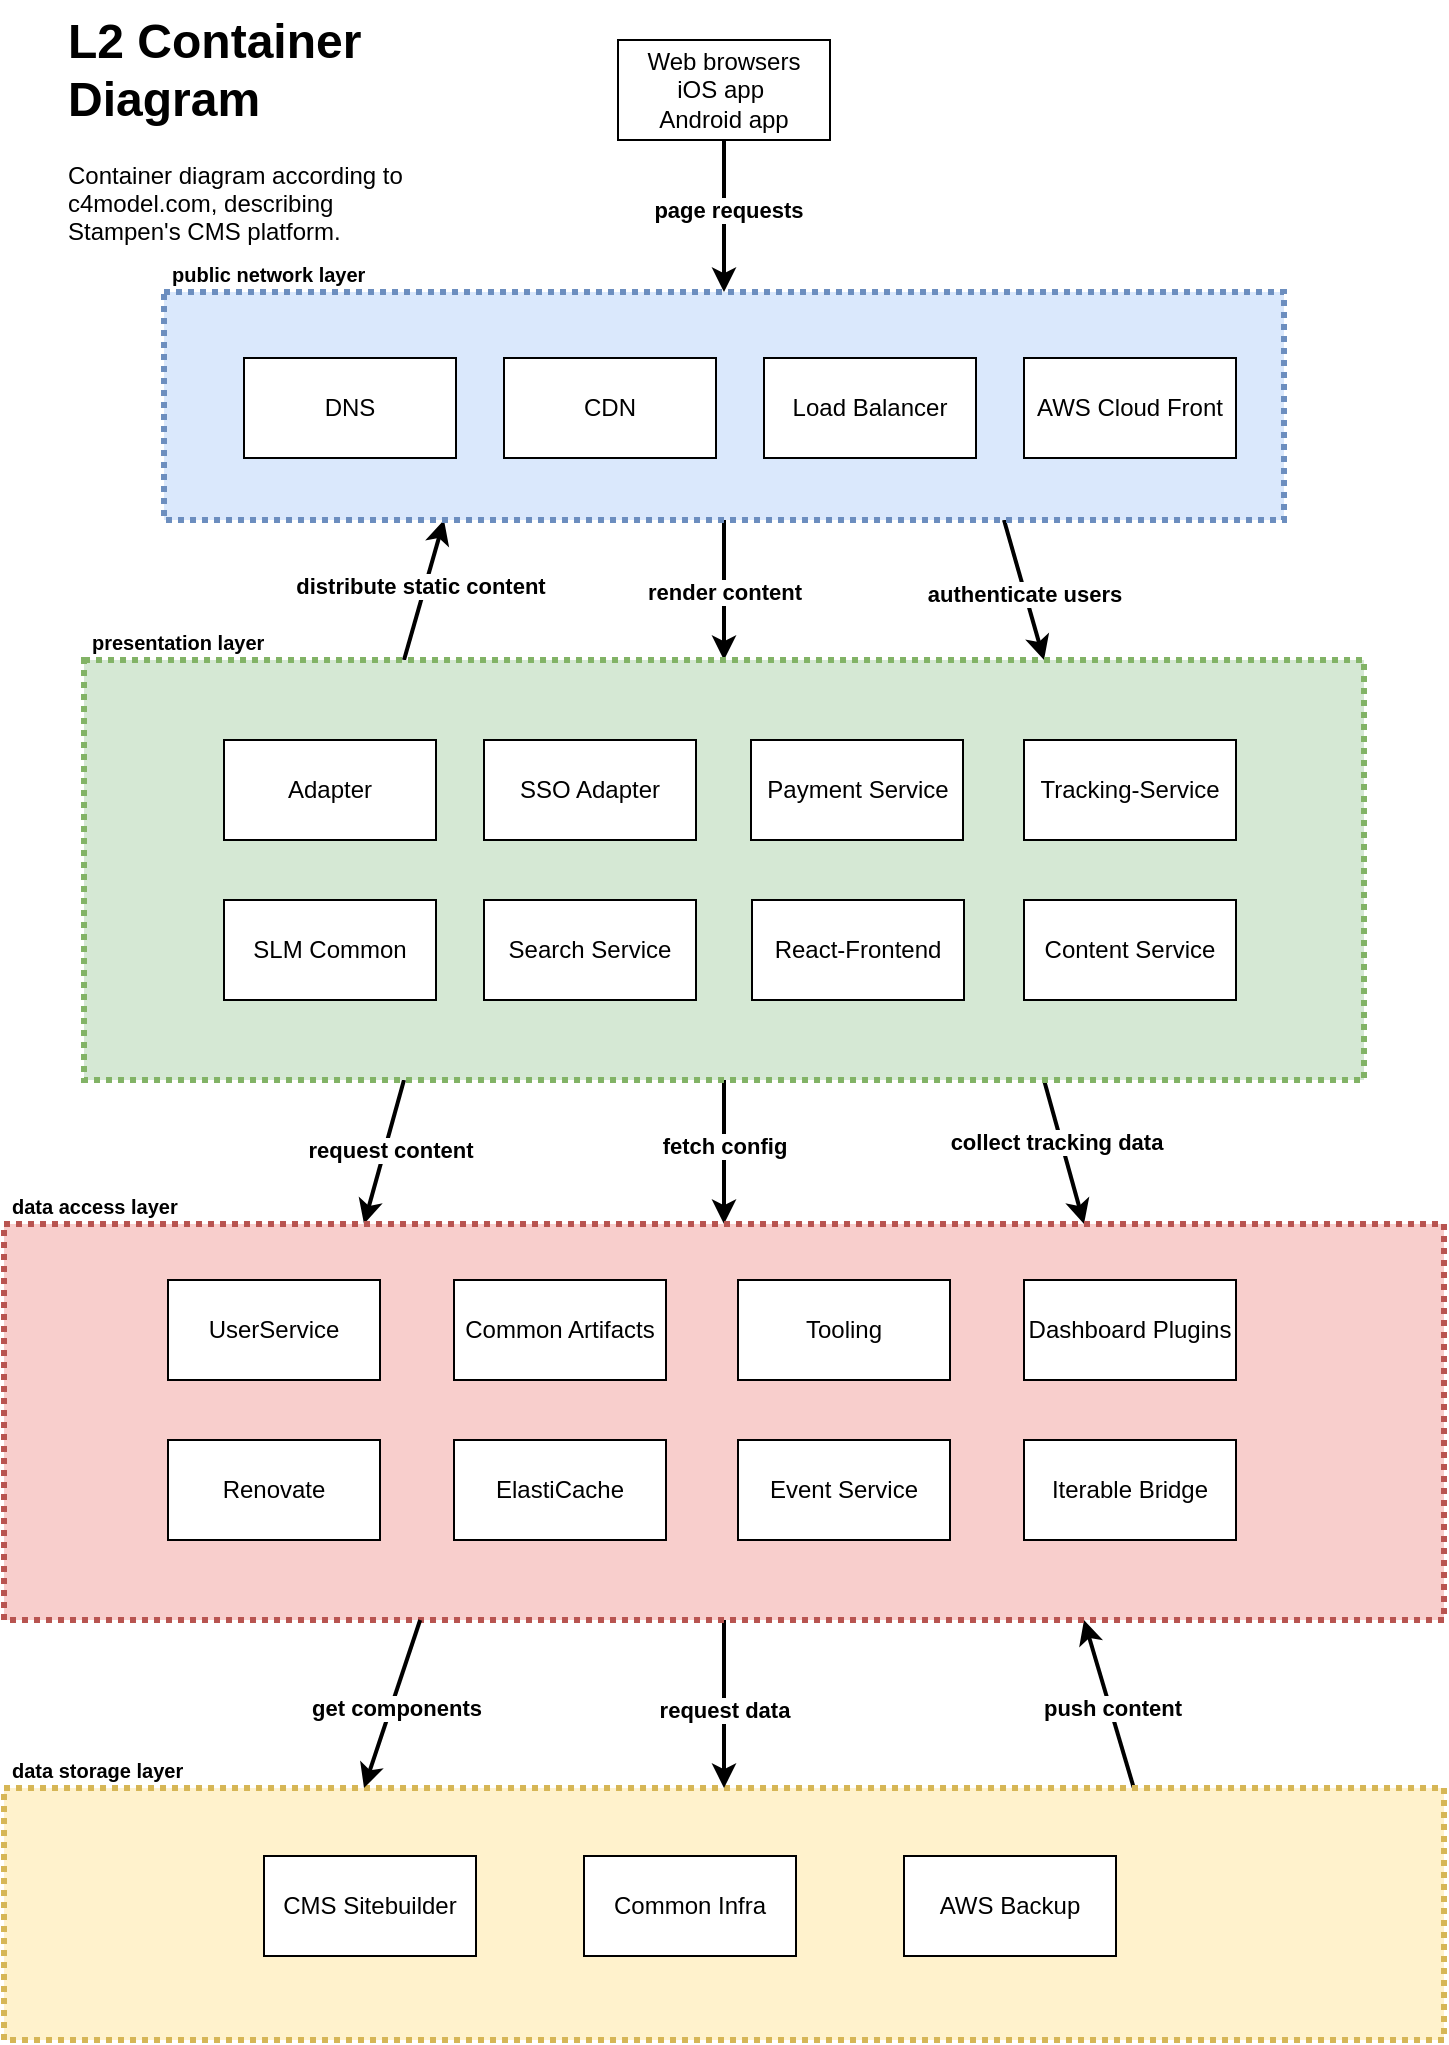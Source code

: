 <mxfile version="26.0.9">
  <diagram name="Page-1" id="uLC97kkECrQcUkzZvFg0">
    <mxGraphModel dx="962" dy="573" grid="1" gridSize="10" guides="1" tooltips="1" connect="1" arrows="1" fold="1" page="1" pageScale="1" pageWidth="827" pageHeight="1169" math="0" shadow="0">
      <root>
        <mxCell id="0" />
        <mxCell id="1" parent="0" />
        <mxCell id="zGbDaNfx95HRnWShP1by-7" style="rounded=0;orthogonalLoop=1;jettySize=auto;html=1;exitX=0.785;exitY=0.008;exitDx=0;exitDy=0;entryX=0.75;entryY=1;entryDx=0;entryDy=0;strokeWidth=2;exitPerimeter=0;" parent="1" source="zGbDaNfx95HRnWShP1by-1" target="e5545xmRH3Jb9SJGrrUb-4" edge="1">
          <mxGeometry relative="1" as="geometry" />
        </mxCell>
        <mxCell id="zGbDaNfx95HRnWShP1by-8" value="push content" style="edgeLabel;html=1;align=center;verticalAlign=middle;resizable=0;points=[];fontStyle=1" parent="zGbDaNfx95HRnWShP1by-7" vertex="1" connectable="0">
          <mxGeometry x="-0.037" y="-1" relative="1" as="geometry">
            <mxPoint as="offset" />
          </mxGeometry>
        </mxCell>
        <mxCell id="zGbDaNfx95HRnWShP1by-1" value="data storage layer" style="rounded=0;whiteSpace=wrap;html=1;labelPosition=center;verticalLabelPosition=top;align=left;verticalAlign=bottom;spacingLeft=2;spacingTop=-2;fillColor=#fff2cc;fillStyle=auto;dashed=1;fontSize=10;strokeColor=#d6b656;fontStyle=1;strokeWidth=3;dashPattern=1 1;" parent="1" vertex="1">
          <mxGeometry x="40" y="904" width="720" height="126" as="geometry" />
        </mxCell>
        <mxCell id="e5545xmRH3Jb9SJGrrUb-16" style="edgeStyle=orthogonalEdgeStyle;rounded=0;orthogonalLoop=1;jettySize=auto;html=1;exitX=0.5;exitY=1;exitDx=0;exitDy=0;entryX=0.5;entryY=0;entryDx=0;entryDy=0;strokeWidth=2;" parent="1" source="e5545xmRH3Jb9SJGrrUb-2" target="e5545xmRH3Jb9SJGrrUb-3" edge="1">
          <mxGeometry relative="1" as="geometry" />
        </mxCell>
        <mxCell id="e5545xmRH3Jb9SJGrrUb-17" value="render content" style="edgeLabel;html=1;align=center;verticalAlign=middle;resizable=0;points=[];fontStyle=1" parent="e5545xmRH3Jb9SJGrrUb-16" vertex="1" connectable="0">
          <mxGeometry x="0.033" y="-2" relative="1" as="geometry">
            <mxPoint x="2" as="offset" />
          </mxGeometry>
        </mxCell>
        <mxCell id="e5545xmRH3Jb9SJGrrUb-29" style="rounded=0;orthogonalLoop=1;jettySize=auto;html=1;exitX=0.75;exitY=1;exitDx=0;exitDy=0;entryX=0.75;entryY=0;entryDx=0;entryDy=0;strokeWidth=2;" parent="1" source="e5545xmRH3Jb9SJGrrUb-2" target="e5545xmRH3Jb9SJGrrUb-3" edge="1">
          <mxGeometry relative="1" as="geometry" />
        </mxCell>
        <mxCell id="e5545xmRH3Jb9SJGrrUb-30" value="authenticate users" style="edgeLabel;html=1;align=center;verticalAlign=middle;resizable=0;points=[];fontStyle=1" parent="e5545xmRH3Jb9SJGrrUb-29" vertex="1" connectable="0">
          <mxGeometry x="0.05" y="-1" relative="1" as="geometry">
            <mxPoint as="offset" />
          </mxGeometry>
        </mxCell>
        <mxCell id="e5545xmRH3Jb9SJGrrUb-52" style="rounded=0;orthogonalLoop=1;jettySize=auto;html=1;exitX=0.25;exitY=1;exitDx=0;exitDy=0;entryX=0.25;entryY=0;entryDx=0;entryDy=0;strokeWidth=2;startArrow=classic;startFill=1;endArrow=none;" parent="1" source="e5545xmRH3Jb9SJGrrUb-2" target="e5545xmRH3Jb9SJGrrUb-3" edge="1">
          <mxGeometry relative="1" as="geometry">
            <Array as="points" />
          </mxGeometry>
        </mxCell>
        <mxCell id="e5545xmRH3Jb9SJGrrUb-53" value="distribute static content" style="edgeLabel;html=1;align=center;verticalAlign=middle;resizable=0;points=[];fontStyle=1" parent="e5545xmRH3Jb9SJGrrUb-52" vertex="1" connectable="0">
          <mxGeometry x="-0.04" y="-3" relative="1" as="geometry">
            <mxPoint as="offset" />
          </mxGeometry>
        </mxCell>
        <mxCell id="e5545xmRH3Jb9SJGrrUb-2" value="public network layer" style="rounded=0;whiteSpace=wrap;html=1;labelPosition=center;verticalLabelPosition=top;align=left;verticalAlign=bottom;spacingLeft=2;spacingTop=-2;fillColor=#dae8fc;fillStyle=solid;dashed=1;fontSize=10;strokeColor=#6c8ebf;gradientColor=none;fontStyle=1;strokeWidth=3;dashPattern=1 1;" parent="1" vertex="1">
          <mxGeometry x="120" y="156" width="560" height="114" as="geometry" />
        </mxCell>
        <mxCell id="e5545xmRH3Jb9SJGrrUb-20" style="rounded=0;orthogonalLoop=1;jettySize=auto;html=1;exitX=0.25;exitY=1;exitDx=0;exitDy=0;entryX=0.25;entryY=0;entryDx=0;entryDy=0;strokeWidth=2;" parent="1" source="e5545xmRH3Jb9SJGrrUb-3" target="e5545xmRH3Jb9SJGrrUb-4" edge="1">
          <mxGeometry relative="1" as="geometry" />
        </mxCell>
        <mxCell id="e5545xmRH3Jb9SJGrrUb-21" value="request content" style="edgeLabel;html=1;align=center;verticalAlign=middle;resizable=0;points=[];fontStyle=1" parent="e5545xmRH3Jb9SJGrrUb-20" vertex="1" connectable="0">
          <mxGeometry x="-0.057" y="2" relative="1" as="geometry">
            <mxPoint as="offset" />
          </mxGeometry>
        </mxCell>
        <mxCell id="e5545xmRH3Jb9SJGrrUb-24" style="edgeStyle=orthogonalEdgeStyle;rounded=0;orthogonalLoop=1;jettySize=auto;html=1;exitX=0.5;exitY=1;exitDx=0;exitDy=0;strokeWidth=2;" parent="1" source="e5545xmRH3Jb9SJGrrUb-3" target="e5545xmRH3Jb9SJGrrUb-4" edge="1">
          <mxGeometry relative="1" as="geometry" />
        </mxCell>
        <mxCell id="e5545xmRH3Jb9SJGrrUb-25" value="fetch config" style="edgeLabel;html=1;align=center;verticalAlign=middle;resizable=0;points=[];fontStyle=1" parent="e5545xmRH3Jb9SJGrrUb-24" vertex="1" connectable="0">
          <mxGeometry x="-0.08" relative="1" as="geometry">
            <mxPoint as="offset" />
          </mxGeometry>
        </mxCell>
        <mxCell id="e5545xmRH3Jb9SJGrrUb-26" style="rounded=0;orthogonalLoop=1;jettySize=auto;html=1;exitX=0.75;exitY=1;exitDx=0;exitDy=0;entryX=0.75;entryY=0;entryDx=0;entryDy=0;strokeWidth=2;" parent="1" source="e5545xmRH3Jb9SJGrrUb-3" target="e5545xmRH3Jb9SJGrrUb-4" edge="1">
          <mxGeometry relative="1" as="geometry" />
        </mxCell>
        <mxCell id="e5545xmRH3Jb9SJGrrUb-27" value="collect tracking data" style="edgeLabel;html=1;align=center;verticalAlign=middle;resizable=0;points=[];fontStyle=1" parent="e5545xmRH3Jb9SJGrrUb-26" vertex="1" connectable="0">
          <mxGeometry x="-0.159" y="-3" relative="1" as="geometry">
            <mxPoint as="offset" />
          </mxGeometry>
        </mxCell>
        <mxCell id="e5545xmRH3Jb9SJGrrUb-3" value="presentation layer" style="rounded=0;whiteSpace=wrap;html=1;labelPosition=center;verticalLabelPosition=top;align=left;verticalAlign=bottom;spacingLeft=2;spacingTop=-2;fillColor=#d5e8d4;fillStyle=auto;dashed=1;fontSize=10;strokeColor=#82b366;fontStyle=1;strokeWidth=3;dashPattern=1 1;" parent="1" vertex="1">
          <mxGeometry x="80" y="340" width="640" height="210" as="geometry" />
        </mxCell>
        <mxCell id="zGbDaNfx95HRnWShP1by-2" style="edgeStyle=orthogonalEdgeStyle;rounded=0;orthogonalLoop=1;jettySize=auto;html=1;exitX=0.5;exitY=1;exitDx=0;exitDy=0;strokeWidth=2;" parent="1" source="e5545xmRH3Jb9SJGrrUb-4" target="zGbDaNfx95HRnWShP1by-1" edge="1">
          <mxGeometry relative="1" as="geometry" />
        </mxCell>
        <mxCell id="zGbDaNfx95HRnWShP1by-3" value="&lt;b&gt;request data&lt;/b&gt;" style="edgeLabel;html=1;align=center;verticalAlign=middle;resizable=0;points=[];" parent="zGbDaNfx95HRnWShP1by-2" vertex="1" connectable="0">
          <mxGeometry x="0.083" y="1" relative="1" as="geometry">
            <mxPoint x="-1" y="-1" as="offset" />
          </mxGeometry>
        </mxCell>
        <mxCell id="e5545xmRH3Jb9SJGrrUb-4" value="data access layer" style="rounded=0;whiteSpace=wrap;html=1;labelPosition=center;verticalLabelPosition=top;align=left;verticalAlign=bottom;spacingLeft=2;spacingTop=-2;fillColor=#f8cecc;fillStyle=auto;dashed=1;fontSize=10;strokeColor=#b85450;fontStyle=1;strokeWidth=3;dashPattern=1 1;" parent="1" vertex="1">
          <mxGeometry x="40" y="622" width="720" height="198" as="geometry" />
        </mxCell>
        <mxCell id="e5545xmRH3Jb9SJGrrUb-8" value="SSO Adapter" style="rounded=0;whiteSpace=wrap;html=1;" parent="1" vertex="1">
          <mxGeometry x="280" y="380" width="106" height="50" as="geometry" />
        </mxCell>
        <mxCell id="e5545xmRH3Jb9SJGrrUb-9" value="UserService" style="rounded=0;whiteSpace=wrap;html=1;" parent="1" vertex="1">
          <mxGeometry x="122" y="650" width="106" height="50" as="geometry" />
        </mxCell>
        <mxCell id="e5545xmRH3Jb9SJGrrUb-10" value="Tracking-Service" style="rounded=0;whiteSpace=wrap;html=1;" parent="1" vertex="1">
          <mxGeometry x="550" y="380" width="106" height="50" as="geometry" />
        </mxCell>
        <mxCell id="e5545xmRH3Jb9SJGrrUb-18" style="rounded=0;orthogonalLoop=1;jettySize=auto;html=1;exitX=0.5;exitY=1;exitDx=0;exitDy=0;entryX=0.5;entryY=0;entryDx=0;entryDy=0;strokeWidth=2;" parent="1" source="e5545xmRH3Jb9SJGrrUb-11" target="e5545xmRH3Jb9SJGrrUb-2" edge="1">
          <mxGeometry relative="1" as="geometry" />
        </mxCell>
        <mxCell id="e5545xmRH3Jb9SJGrrUb-32" value="page requests" style="edgeLabel;html=1;align=center;verticalAlign=middle;resizable=0;points=[];fontStyle=1" parent="e5545xmRH3Jb9SJGrrUb-18" vertex="1" connectable="0">
          <mxGeometry x="-0.086" y="2" relative="1" as="geometry">
            <mxPoint as="offset" />
          </mxGeometry>
        </mxCell>
        <mxCell id="e5545xmRH3Jb9SJGrrUb-11" value="Web browsers&lt;div&gt;iOS app&amp;nbsp;&lt;/div&gt;&lt;div&gt;Android app&lt;/div&gt;" style="rounded=0;whiteSpace=wrap;html=1;" parent="1" vertex="1">
          <mxGeometry x="347" y="30" width="106" height="50" as="geometry" />
        </mxCell>
        <mxCell id="e5545xmRH3Jb9SJGrrUb-12" value="AWS Cloud Front" style="rounded=0;whiteSpace=wrap;html=1;" parent="1" vertex="1">
          <mxGeometry x="550" y="189" width="106" height="50" as="geometry" />
        </mxCell>
        <mxCell id="e5545xmRH3Jb9SJGrrUb-13" value="Payment Service" style="rounded=0;whiteSpace=wrap;html=1;" parent="1" vertex="1">
          <mxGeometry x="413.5" y="380" width="106" height="50" as="geometry" />
        </mxCell>
        <mxCell id="e5545xmRH3Jb9SJGrrUb-31" value="CDN" style="rounded=0;whiteSpace=wrap;html=1;" parent="1" vertex="1">
          <mxGeometry x="290" y="189" width="106" height="50" as="geometry" />
        </mxCell>
        <mxCell id="e5545xmRH3Jb9SJGrrUb-33" value="Content Service" style="rounded=0;whiteSpace=wrap;html=1;" parent="1" vertex="1">
          <mxGeometry x="550" y="460" width="106" height="50" as="geometry" />
        </mxCell>
        <mxCell id="e5545xmRH3Jb9SJGrrUb-34" value="Search&lt;span style=&quot;color: rgba(0, 0, 0, 0); font-family: monospace; font-size: 0px; text-align: start; text-wrap: nowrap;&quot;&gt;%3CmxGraphModel%3E%3Croot%3E%3CmxCell%20id%3D%220%22%2F%3E%3CmxCell%20id%3D%221%22%20parent%3D%220%22%2F%3E%3CmxCell%20id%3D%222%22%20value%3D%22Content%20Service%22%20style%3D%22rounded%3D0%3BwhiteSpace%3Dwrap%3Bhtml%3D1%3B%22%20vertex%3D%221%22%20parent%3D%221%22%3E%3CmxGeometry%20x%3D%22550%22%20y%3D%22470%22%20width%3D%22106%22%20height%3D%2250%22%20as%3D%22geometry%22%2F%3E%3C%2FmxCell%3E%3C%2Froot%3E%3C%2FmxGraphModel%3E&lt;/span&gt;&amp;nbsp;Service" style="rounded=0;whiteSpace=wrap;html=1;" parent="1" vertex="1">
          <mxGeometry x="280" y="460" width="106" height="50" as="geometry" />
        </mxCell>
        <mxCell id="e5545xmRH3Jb9SJGrrUb-35" value="SLM Common" style="rounded=0;whiteSpace=wrap;html=1;" parent="1" vertex="1">
          <mxGeometry x="150" y="460" width="106" height="50" as="geometry" />
        </mxCell>
        <mxCell id="e5545xmRH3Jb9SJGrrUb-36" value="Common Infra" style="rounded=0;whiteSpace=wrap;html=1;" parent="1" vertex="1">
          <mxGeometry x="330" y="938" width="106" height="50" as="geometry" />
        </mxCell>
        <mxCell id="e5545xmRH3Jb9SJGrrUb-37" value="Adapter" style="rounded=0;whiteSpace=wrap;html=1;" parent="1" vertex="1">
          <mxGeometry x="150" y="380" width="106" height="50" as="geometry" />
        </mxCell>
        <mxCell id="e5545xmRH3Jb9SJGrrUb-38" value="Common Artifacts&lt;span style=&quot;color: rgba(0, 0, 0, 0); font-family: monospace; font-size: 0px; text-align: start; text-wrap: nowrap;&quot;&gt;%3CmxGraphModel%3E%3Croot%3E%3CmxCell%20id%3D%220%22%2F%3E%3CmxCell%20id%3D%221%22%20parent%3D%220%22%2F%3E%3CmxCell%20id%3D%222%22%20value%3D%22Common%20Infra%22%20style%3D%22rounded%3D0%3BwhiteSpace%3Dwrap%3Bhtml%3D1%3B%22%20vertex%3D%221%22%20parent%3D%221%22%3E%3CmxGeometry%20x%3D%22150%22%20y%3D%22470%22%20width%3D%22106%22%20height%3D%2250%22%20as%3D%22geometry%22%2F%3E%3C%2FmxCell%3E%3C%2Froot%3E%3C%2FmxGraphModel%3E&lt;/span&gt;" style="rounded=0;whiteSpace=wrap;html=1;" parent="1" vertex="1">
          <mxGeometry x="265" y="650" width="106" height="50" as="geometry" />
        </mxCell>
        <mxCell id="e5545xmRH3Jb9SJGrrUb-39" value="Tooling" style="rounded=0;whiteSpace=wrap;html=1;" parent="1" vertex="1">
          <mxGeometry x="407" y="650" width="106" height="50" as="geometry" />
        </mxCell>
        <mxCell id="e5545xmRH3Jb9SJGrrUb-40" value="Dashboard Plugins" style="rounded=0;whiteSpace=wrap;html=1;" parent="1" vertex="1">
          <mxGeometry x="550" y="650" width="106" height="50" as="geometry" />
        </mxCell>
        <mxCell id="e5545xmRH3Jb9SJGrrUb-41" value="Renovate" style="rounded=0;whiteSpace=wrap;html=1;" parent="1" vertex="1">
          <mxGeometry x="122" y="730" width="106" height="50" as="geometry" />
        </mxCell>
        <mxCell id="e5545xmRH3Jb9SJGrrUb-42" value="ElastiCache" style="rounded=0;whiteSpace=wrap;html=1;" parent="1" vertex="1">
          <mxGeometry x="265" y="730" width="106" height="50" as="geometry" />
        </mxCell>
        <mxCell id="e5545xmRH3Jb9SJGrrUb-43" value="CMS Sitebuilder" style="rounded=0;whiteSpace=wrap;html=1;" parent="1" vertex="1">
          <mxGeometry x="170" y="938" width="106" height="50" as="geometry" />
        </mxCell>
        <mxCell id="e5545xmRH3Jb9SJGrrUb-44" value="React-Frontend" style="rounded=0;whiteSpace=wrap;html=1;" parent="1" vertex="1">
          <mxGeometry x="414" y="460" width="106" height="50" as="geometry" />
        </mxCell>
        <mxCell id="e5545xmRH3Jb9SJGrrUb-45" value="Iterable Bridge" style="rounded=0;whiteSpace=wrap;html=1;" parent="1" vertex="1">
          <mxGeometry x="550" y="730" width="106" height="50" as="geometry" />
        </mxCell>
        <mxCell id="e5545xmRH3Jb9SJGrrUb-46" value="AWS Backup" style="rounded=0;whiteSpace=wrap;html=1;" parent="1" vertex="1">
          <mxGeometry x="490" y="938" width="106" height="50" as="geometry" />
        </mxCell>
        <mxCell id="e5545xmRH3Jb9SJGrrUb-47" value="Event Service" style="rounded=0;whiteSpace=wrap;html=1;" parent="1" vertex="1">
          <mxGeometry x="407" y="730" width="106" height="50" as="geometry" />
        </mxCell>
        <mxCell id="e5545xmRH3Jb9SJGrrUb-48" value="DNS" style="rounded=0;whiteSpace=wrap;html=1;" parent="1" vertex="1">
          <mxGeometry x="160" y="189" width="106" height="50" as="geometry" />
        </mxCell>
        <mxCell id="e5545xmRH3Jb9SJGrrUb-49" value="Load Balancer" style="rounded=0;whiteSpace=wrap;html=1;" parent="1" vertex="1">
          <mxGeometry x="420" y="189" width="106" height="50" as="geometry" />
        </mxCell>
        <mxCell id="LVvOtSNeGutr6rOgMHUB-1" value="&lt;h1 style=&quot;margin-top: 0px;&quot;&gt;L2 Container Diagram&lt;/h1&gt;&lt;p&gt;Container diagram according to c4model.com, describing Stampen&#39;s CMS platform.&lt;/p&gt;" style="text;html=1;whiteSpace=wrap;overflow=hidden;rounded=0;" parent="1" vertex="1">
          <mxGeometry x="70" y="10" width="190" height="120" as="geometry" />
        </mxCell>
        <mxCell id="zGbDaNfx95HRnWShP1by-4" style="rounded=0;orthogonalLoop=1;jettySize=auto;html=1;exitX=0.289;exitY=1;exitDx=0;exitDy=0;entryX=0.25;entryY=0;entryDx=0;entryDy=0;strokeWidth=2;exitPerimeter=0;" parent="1" source="e5545xmRH3Jb9SJGrrUb-4" target="zGbDaNfx95HRnWShP1by-1" edge="1">
          <mxGeometry relative="1" as="geometry">
            <Array as="points" />
          </mxGeometry>
        </mxCell>
        <mxCell id="BU4JU-sKp2h5h3BOpqae-1" value="get components" style="edgeLabel;html=1;align=center;verticalAlign=middle;resizable=0;points=[];fontStyle=1" vertex="1" connectable="0" parent="zGbDaNfx95HRnWShP1by-4">
          <mxGeometry x="0.011" y="2" relative="1" as="geometry">
            <mxPoint as="offset" />
          </mxGeometry>
        </mxCell>
      </root>
    </mxGraphModel>
  </diagram>
</mxfile>
